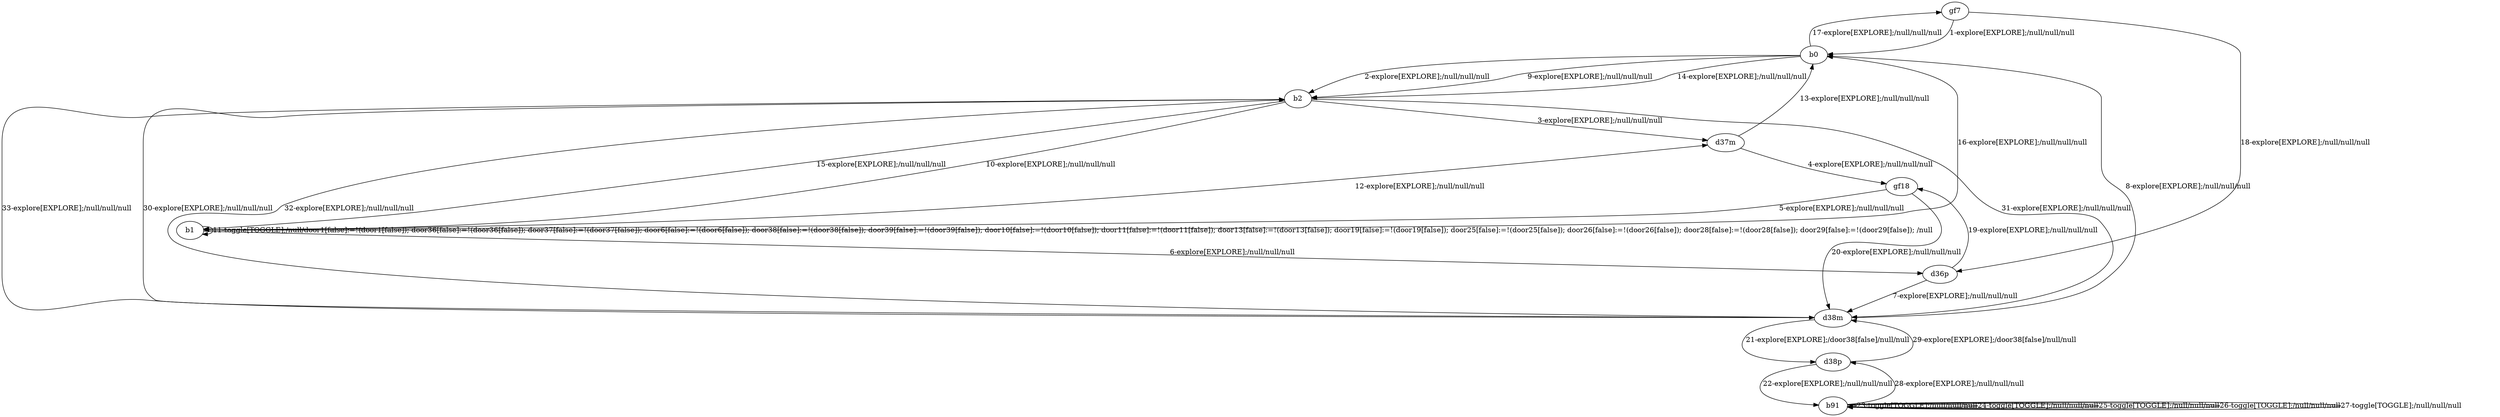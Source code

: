 # Total number of goals covered by this test: 5
# d38p --> b91
# b91 --> d38p
# d38m --> d38p
# b91 --> b91
# d38p --> d38m

digraph g {
"gf7" -> "b0" [label = "1-explore[EXPLORE];/null/null/null"];
"b0" -> "b2" [label = "2-explore[EXPLORE];/null/null/null"];
"b2" -> "d37m" [label = "3-explore[EXPLORE];/null/null/null"];
"d37m" -> "gf18" [label = "4-explore[EXPLORE];/null/null/null"];
"gf18" -> "b1" [label = "5-explore[EXPLORE];/null/null/null"];
"b1" -> "d36p" [label = "6-explore[EXPLORE];/null/null/null"];
"d36p" -> "d38m" [label = "7-explore[EXPLORE];/null/null/null"];
"d38m" -> "b0" [label = "8-explore[EXPLORE];/null/null/null"];
"b0" -> "b2" [label = "9-explore[EXPLORE];/null/null/null"];
"b2" -> "b1" [label = "10-explore[EXPLORE];/null/null/null"];
"b1" -> "b1" [label = "11-toggle[TOGGLE];/null/door1[false]:=!(door1[false]); door36[false]:=!(door36[false]); door37[false]:=!(door37[false]); door6[false]:=!(door6[false]); door38[false]:=!(door38[false]); door39[false]:=!(door39[false]); door10[false]:=!(door10[false]); door11[false]:=!(door11[false]); door13[false]:=!(door13[false]); door19[false]:=!(door19[false]); door25[false]:=!(door25[false]); door26[false]:=!(door26[false]); door28[false]:=!(door28[false]); door29[false]:=!(door29[false]); /null"];
"b1" -> "d37m" [label = "12-explore[EXPLORE];/null/null/null"];
"d37m" -> "b0" [label = "13-explore[EXPLORE];/null/null/null"];
"b0" -> "b2" [label = "14-explore[EXPLORE];/null/null/null"];
"b2" -> "b1" [label = "15-explore[EXPLORE];/null/null/null"];
"b1" -> "b0" [label = "16-explore[EXPLORE];/null/null/null"];
"b0" -> "gf7" [label = "17-explore[EXPLORE];/null/null/null"];
"gf7" -> "d36p" [label = "18-explore[EXPLORE];/null/null/null"];
"d36p" -> "gf18" [label = "19-explore[EXPLORE];/null/null/null"];
"gf18" -> "d38m" [label = "20-explore[EXPLORE];/null/null/null"];
"d38m" -> "d38p" [label = "21-explore[EXPLORE];/door38[false]/null/null"];
"d38p" -> "b91" [label = "22-explore[EXPLORE];/null/null/null"];
"b91" -> "b91" [label = "23-toggle[TOGGLE];/null/null/null"];
"b91" -> "b91" [label = "24-toggle[TOGGLE];/null/null/null"];
"b91" -> "b91" [label = "25-toggle[TOGGLE];/null/null/null"];
"b91" -> "b91" [label = "26-toggle[TOGGLE];/null/null/null"];
"b91" -> "b91" [label = "27-toggle[TOGGLE];/null/null/null"];
"b91" -> "d38p" [label = "28-explore[EXPLORE];/null/null/null"];
"d38p" -> "d38m" [label = "29-explore[EXPLORE];/door38[false]/null/null"];
"d38m" -> "b2" [label = "30-explore[EXPLORE];/null/null/null"];
"b2" -> "d38m" [label = "31-explore[EXPLORE];/null/null/null"];
"d38m" -> "b2" [label = "32-explore[EXPLORE];/null/null/null"];
"b2" -> "d38m" [label = "33-explore[EXPLORE];/null/null/null"];
}